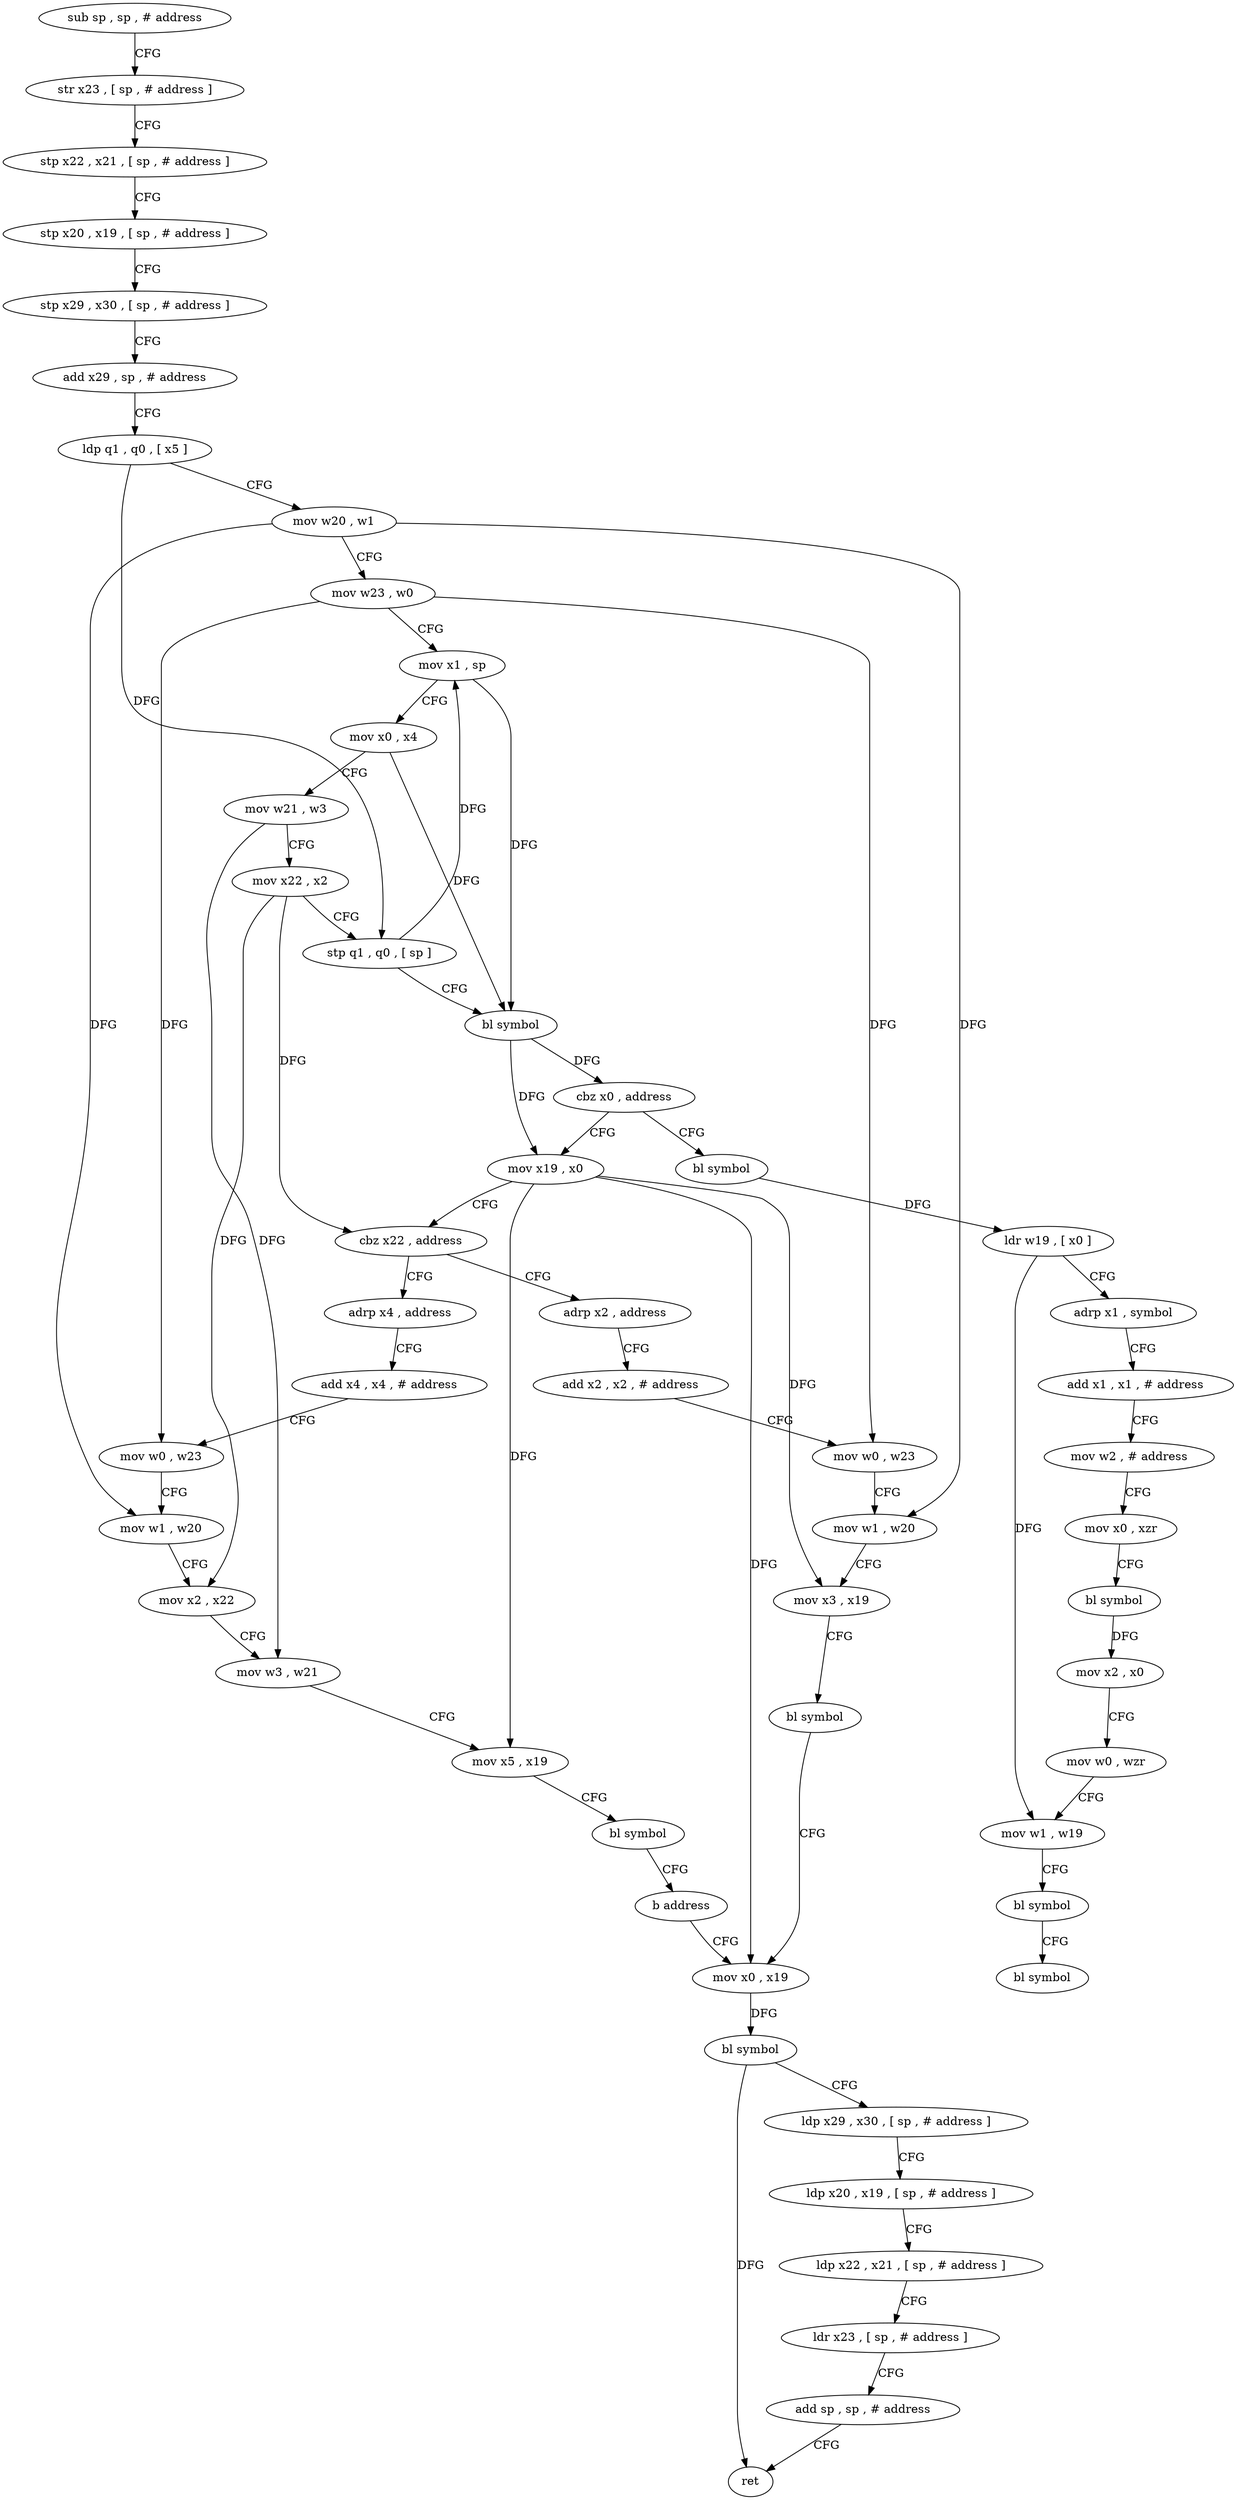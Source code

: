 digraph "func" {
"4213780" [label = "sub sp , sp , # address" ]
"4213784" [label = "str x23 , [ sp , # address ]" ]
"4213788" [label = "stp x22 , x21 , [ sp , # address ]" ]
"4213792" [label = "stp x20 , x19 , [ sp , # address ]" ]
"4213796" [label = "stp x29 , x30 , [ sp , # address ]" ]
"4213800" [label = "add x29 , sp , # address" ]
"4213804" [label = "ldp q1 , q0 , [ x5 ]" ]
"4213808" [label = "mov w20 , w1" ]
"4213812" [label = "mov w23 , w0" ]
"4213816" [label = "mov x1 , sp" ]
"4213820" [label = "mov x0 , x4" ]
"4213824" [label = "mov w21 , w3" ]
"4213828" [label = "mov x22 , x2" ]
"4213832" [label = "stp q1 , q0 , [ sp ]" ]
"4213836" [label = "bl symbol" ]
"4213840" [label = "cbz x0 , address" ]
"4213944" [label = "bl symbol" ]
"4213844" [label = "mov x19 , x0" ]
"4213948" [label = "ldr w19 , [ x0 ]" ]
"4213952" [label = "adrp x1 , symbol" ]
"4213956" [label = "add x1 , x1 , # address" ]
"4213960" [label = "mov w2 , # address" ]
"4213964" [label = "mov x0 , xzr" ]
"4213968" [label = "bl symbol" ]
"4213972" [label = "mov x2 , x0" ]
"4213976" [label = "mov w0 , wzr" ]
"4213980" [label = "mov w1 , w19" ]
"4213984" [label = "bl symbol" ]
"4213988" [label = "bl symbol" ]
"4213848" [label = "cbz x22 , address" ]
"4213888" [label = "adrp x2 , address" ]
"4213852" [label = "adrp x4 , address" ]
"4213892" [label = "add x2 , x2 , # address" ]
"4213896" [label = "mov w0 , w23" ]
"4213900" [label = "mov w1 , w20" ]
"4213904" [label = "mov x3 , x19" ]
"4213908" [label = "bl symbol" ]
"4213912" [label = "mov x0 , x19" ]
"4213856" [label = "add x4 , x4 , # address" ]
"4213860" [label = "mov w0 , w23" ]
"4213864" [label = "mov w1 , w20" ]
"4213868" [label = "mov x2 , x22" ]
"4213872" [label = "mov w3 , w21" ]
"4213876" [label = "mov x5 , x19" ]
"4213880" [label = "bl symbol" ]
"4213884" [label = "b address" ]
"4213916" [label = "bl symbol" ]
"4213920" [label = "ldp x29 , x30 , [ sp , # address ]" ]
"4213924" [label = "ldp x20 , x19 , [ sp , # address ]" ]
"4213928" [label = "ldp x22 , x21 , [ sp , # address ]" ]
"4213932" [label = "ldr x23 , [ sp , # address ]" ]
"4213936" [label = "add sp , sp , # address" ]
"4213940" [label = "ret" ]
"4213780" -> "4213784" [ label = "CFG" ]
"4213784" -> "4213788" [ label = "CFG" ]
"4213788" -> "4213792" [ label = "CFG" ]
"4213792" -> "4213796" [ label = "CFG" ]
"4213796" -> "4213800" [ label = "CFG" ]
"4213800" -> "4213804" [ label = "CFG" ]
"4213804" -> "4213808" [ label = "CFG" ]
"4213804" -> "4213832" [ label = "DFG" ]
"4213808" -> "4213812" [ label = "CFG" ]
"4213808" -> "4213900" [ label = "DFG" ]
"4213808" -> "4213864" [ label = "DFG" ]
"4213812" -> "4213816" [ label = "CFG" ]
"4213812" -> "4213896" [ label = "DFG" ]
"4213812" -> "4213860" [ label = "DFG" ]
"4213816" -> "4213820" [ label = "CFG" ]
"4213816" -> "4213836" [ label = "DFG" ]
"4213820" -> "4213824" [ label = "CFG" ]
"4213820" -> "4213836" [ label = "DFG" ]
"4213824" -> "4213828" [ label = "CFG" ]
"4213824" -> "4213872" [ label = "DFG" ]
"4213828" -> "4213832" [ label = "CFG" ]
"4213828" -> "4213848" [ label = "DFG" ]
"4213828" -> "4213868" [ label = "DFG" ]
"4213832" -> "4213836" [ label = "CFG" ]
"4213832" -> "4213816" [ label = "DFG" ]
"4213836" -> "4213840" [ label = "DFG" ]
"4213836" -> "4213844" [ label = "DFG" ]
"4213840" -> "4213944" [ label = "CFG" ]
"4213840" -> "4213844" [ label = "CFG" ]
"4213944" -> "4213948" [ label = "DFG" ]
"4213844" -> "4213848" [ label = "CFG" ]
"4213844" -> "4213904" [ label = "DFG" ]
"4213844" -> "4213876" [ label = "DFG" ]
"4213844" -> "4213912" [ label = "DFG" ]
"4213948" -> "4213952" [ label = "CFG" ]
"4213948" -> "4213980" [ label = "DFG" ]
"4213952" -> "4213956" [ label = "CFG" ]
"4213956" -> "4213960" [ label = "CFG" ]
"4213960" -> "4213964" [ label = "CFG" ]
"4213964" -> "4213968" [ label = "CFG" ]
"4213968" -> "4213972" [ label = "DFG" ]
"4213972" -> "4213976" [ label = "CFG" ]
"4213976" -> "4213980" [ label = "CFG" ]
"4213980" -> "4213984" [ label = "CFG" ]
"4213984" -> "4213988" [ label = "CFG" ]
"4213848" -> "4213888" [ label = "CFG" ]
"4213848" -> "4213852" [ label = "CFG" ]
"4213888" -> "4213892" [ label = "CFG" ]
"4213852" -> "4213856" [ label = "CFG" ]
"4213892" -> "4213896" [ label = "CFG" ]
"4213896" -> "4213900" [ label = "CFG" ]
"4213900" -> "4213904" [ label = "CFG" ]
"4213904" -> "4213908" [ label = "CFG" ]
"4213908" -> "4213912" [ label = "CFG" ]
"4213912" -> "4213916" [ label = "DFG" ]
"4213856" -> "4213860" [ label = "CFG" ]
"4213860" -> "4213864" [ label = "CFG" ]
"4213864" -> "4213868" [ label = "CFG" ]
"4213868" -> "4213872" [ label = "CFG" ]
"4213872" -> "4213876" [ label = "CFG" ]
"4213876" -> "4213880" [ label = "CFG" ]
"4213880" -> "4213884" [ label = "CFG" ]
"4213884" -> "4213912" [ label = "CFG" ]
"4213916" -> "4213920" [ label = "CFG" ]
"4213916" -> "4213940" [ label = "DFG" ]
"4213920" -> "4213924" [ label = "CFG" ]
"4213924" -> "4213928" [ label = "CFG" ]
"4213928" -> "4213932" [ label = "CFG" ]
"4213932" -> "4213936" [ label = "CFG" ]
"4213936" -> "4213940" [ label = "CFG" ]
}
